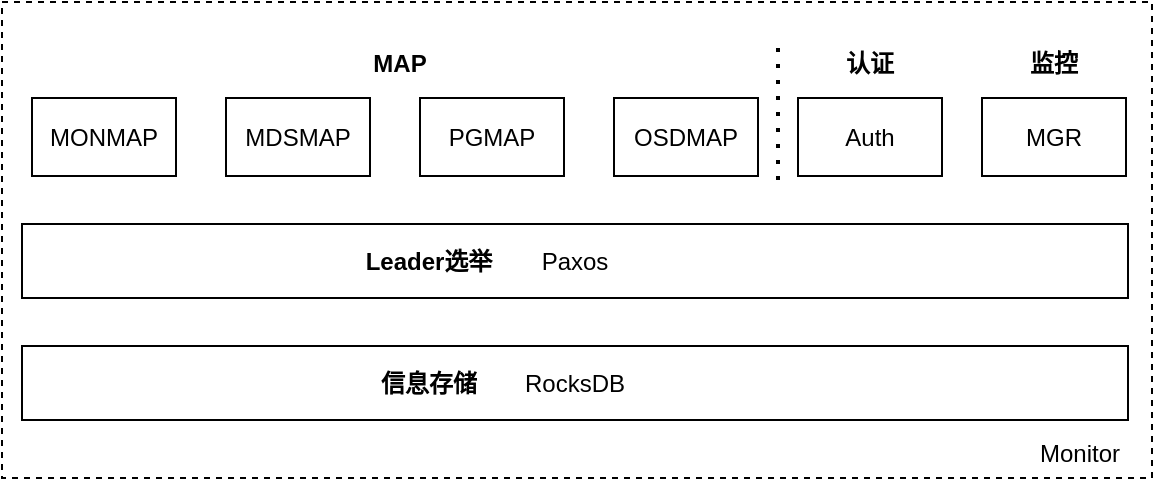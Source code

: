 <mxfile version="13.9.9" type="device"><diagram id="aqYh-Zsh0ZY0wiqYvjS2" name="第 1 页"><mxGraphModel dx="1088" dy="686" grid="0" gridSize="10" guides="1" tooltips="1" connect="1" arrows="1" fold="1" page="1" pageScale="1" pageWidth="827" pageHeight="1169" math="0" shadow="0"><root><mxCell id="0"/><mxCell id="1" parent="0"/><mxCell id="_gzsylaiMEChZxN21Anq-16" value="" style="rounded=0;whiteSpace=wrap;html=1;dashed=1;" vertex="1" parent="1"><mxGeometry x="16" y="182" width="575" height="238" as="geometry"/></mxCell><mxCell id="_gzsylaiMEChZxN21Anq-1" value="MONMAP" style="rounded=0;whiteSpace=wrap;html=1;" vertex="1" parent="1"><mxGeometry x="31" y="230" width="72" height="39" as="geometry"/></mxCell><mxCell id="_gzsylaiMEChZxN21Anq-2" value="MDSMAP" style="rounded=0;whiteSpace=wrap;html=1;" vertex="1" parent="1"><mxGeometry x="128" y="230" width="72" height="39" as="geometry"/></mxCell><mxCell id="_gzsylaiMEChZxN21Anq-3" value="PGMAP" style="rounded=0;whiteSpace=wrap;html=1;" vertex="1" parent="1"><mxGeometry x="225" y="230" width="72" height="39" as="geometry"/></mxCell><mxCell id="_gzsylaiMEChZxN21Anq-4" value="OSDMAP" style="rounded=0;whiteSpace=wrap;html=1;" vertex="1" parent="1"><mxGeometry x="322" y="230" width="72" height="39" as="geometry"/></mxCell><mxCell id="_gzsylaiMEChZxN21Anq-5" value="Auth" style="rounded=0;whiteSpace=wrap;html=1;" vertex="1" parent="1"><mxGeometry x="414" y="230" width="72" height="39" as="geometry"/></mxCell><mxCell id="_gzsylaiMEChZxN21Anq-6" value="MGR" style="rounded=0;whiteSpace=wrap;html=1;" vertex="1" parent="1"><mxGeometry x="506" y="230" width="72" height="39" as="geometry"/></mxCell><mxCell id="_gzsylaiMEChZxN21Anq-8" value="MAP" style="text;html=1;strokeColor=none;fillColor=none;align=center;verticalAlign=middle;whiteSpace=wrap;rounded=0;fontStyle=1" vertex="1" parent="1"><mxGeometry x="194.5" y="203" width="40" height="20" as="geometry"/></mxCell><mxCell id="_gzsylaiMEChZxN21Anq-9" value="认证" style="text;html=1;strokeColor=none;fillColor=none;align=center;verticalAlign=middle;whiteSpace=wrap;rounded=0;fontStyle=1" vertex="1" parent="1"><mxGeometry x="430" y="203" width="40" height="20" as="geometry"/></mxCell><mxCell id="_gzsylaiMEChZxN21Anq-10" value="监控" style="text;html=1;strokeColor=none;fillColor=none;align=center;verticalAlign=middle;whiteSpace=wrap;rounded=0;fontStyle=1" vertex="1" parent="1"><mxGeometry x="522" y="203" width="40" height="20" as="geometry"/></mxCell><mxCell id="_gzsylaiMEChZxN21Anq-11" value="Paxos" style="rounded=0;whiteSpace=wrap;html=1;" vertex="1" parent="1"><mxGeometry x="26" y="293" width="553" height="37" as="geometry"/></mxCell><mxCell id="_gzsylaiMEChZxN21Anq-12" value="RocksDB" style="rounded=0;whiteSpace=wrap;html=1;" vertex="1" parent="1"><mxGeometry x="26" y="354" width="553" height="37" as="geometry"/></mxCell><mxCell id="_gzsylaiMEChZxN21Anq-13" value="Leader选举" style="text;html=1;strokeColor=none;fillColor=none;align=center;verticalAlign=middle;whiteSpace=wrap;rounded=0;fontStyle=1" vertex="1" parent="1"><mxGeometry x="194.5" y="301.5" width="69" height="20" as="geometry"/></mxCell><mxCell id="_gzsylaiMEChZxN21Anq-14" value="信息存储" style="text;html=1;strokeColor=none;fillColor=none;align=center;verticalAlign=middle;whiteSpace=wrap;rounded=0;fontStyle=1" vertex="1" parent="1"><mxGeometry x="194.5" y="362.5" width="69" height="20" as="geometry"/></mxCell><mxCell id="_gzsylaiMEChZxN21Anq-17" value="Monitor" style="text;html=1;strokeColor=none;fillColor=none;align=center;verticalAlign=middle;whiteSpace=wrap;rounded=0;" vertex="1" parent="1"><mxGeometry x="535" y="398" width="40" height="20" as="geometry"/></mxCell><mxCell id="_gzsylaiMEChZxN21Anq-18" value="" style="endArrow=none;dashed=1;html=1;dashPattern=1 3;strokeWidth=2;" edge="1" parent="1"><mxGeometry width="50" height="50" relative="1" as="geometry"><mxPoint x="404" y="271" as="sourcePoint"/><mxPoint x="404" y="205" as="targetPoint"/></mxGeometry></mxCell></root></mxGraphModel></diagram></mxfile>